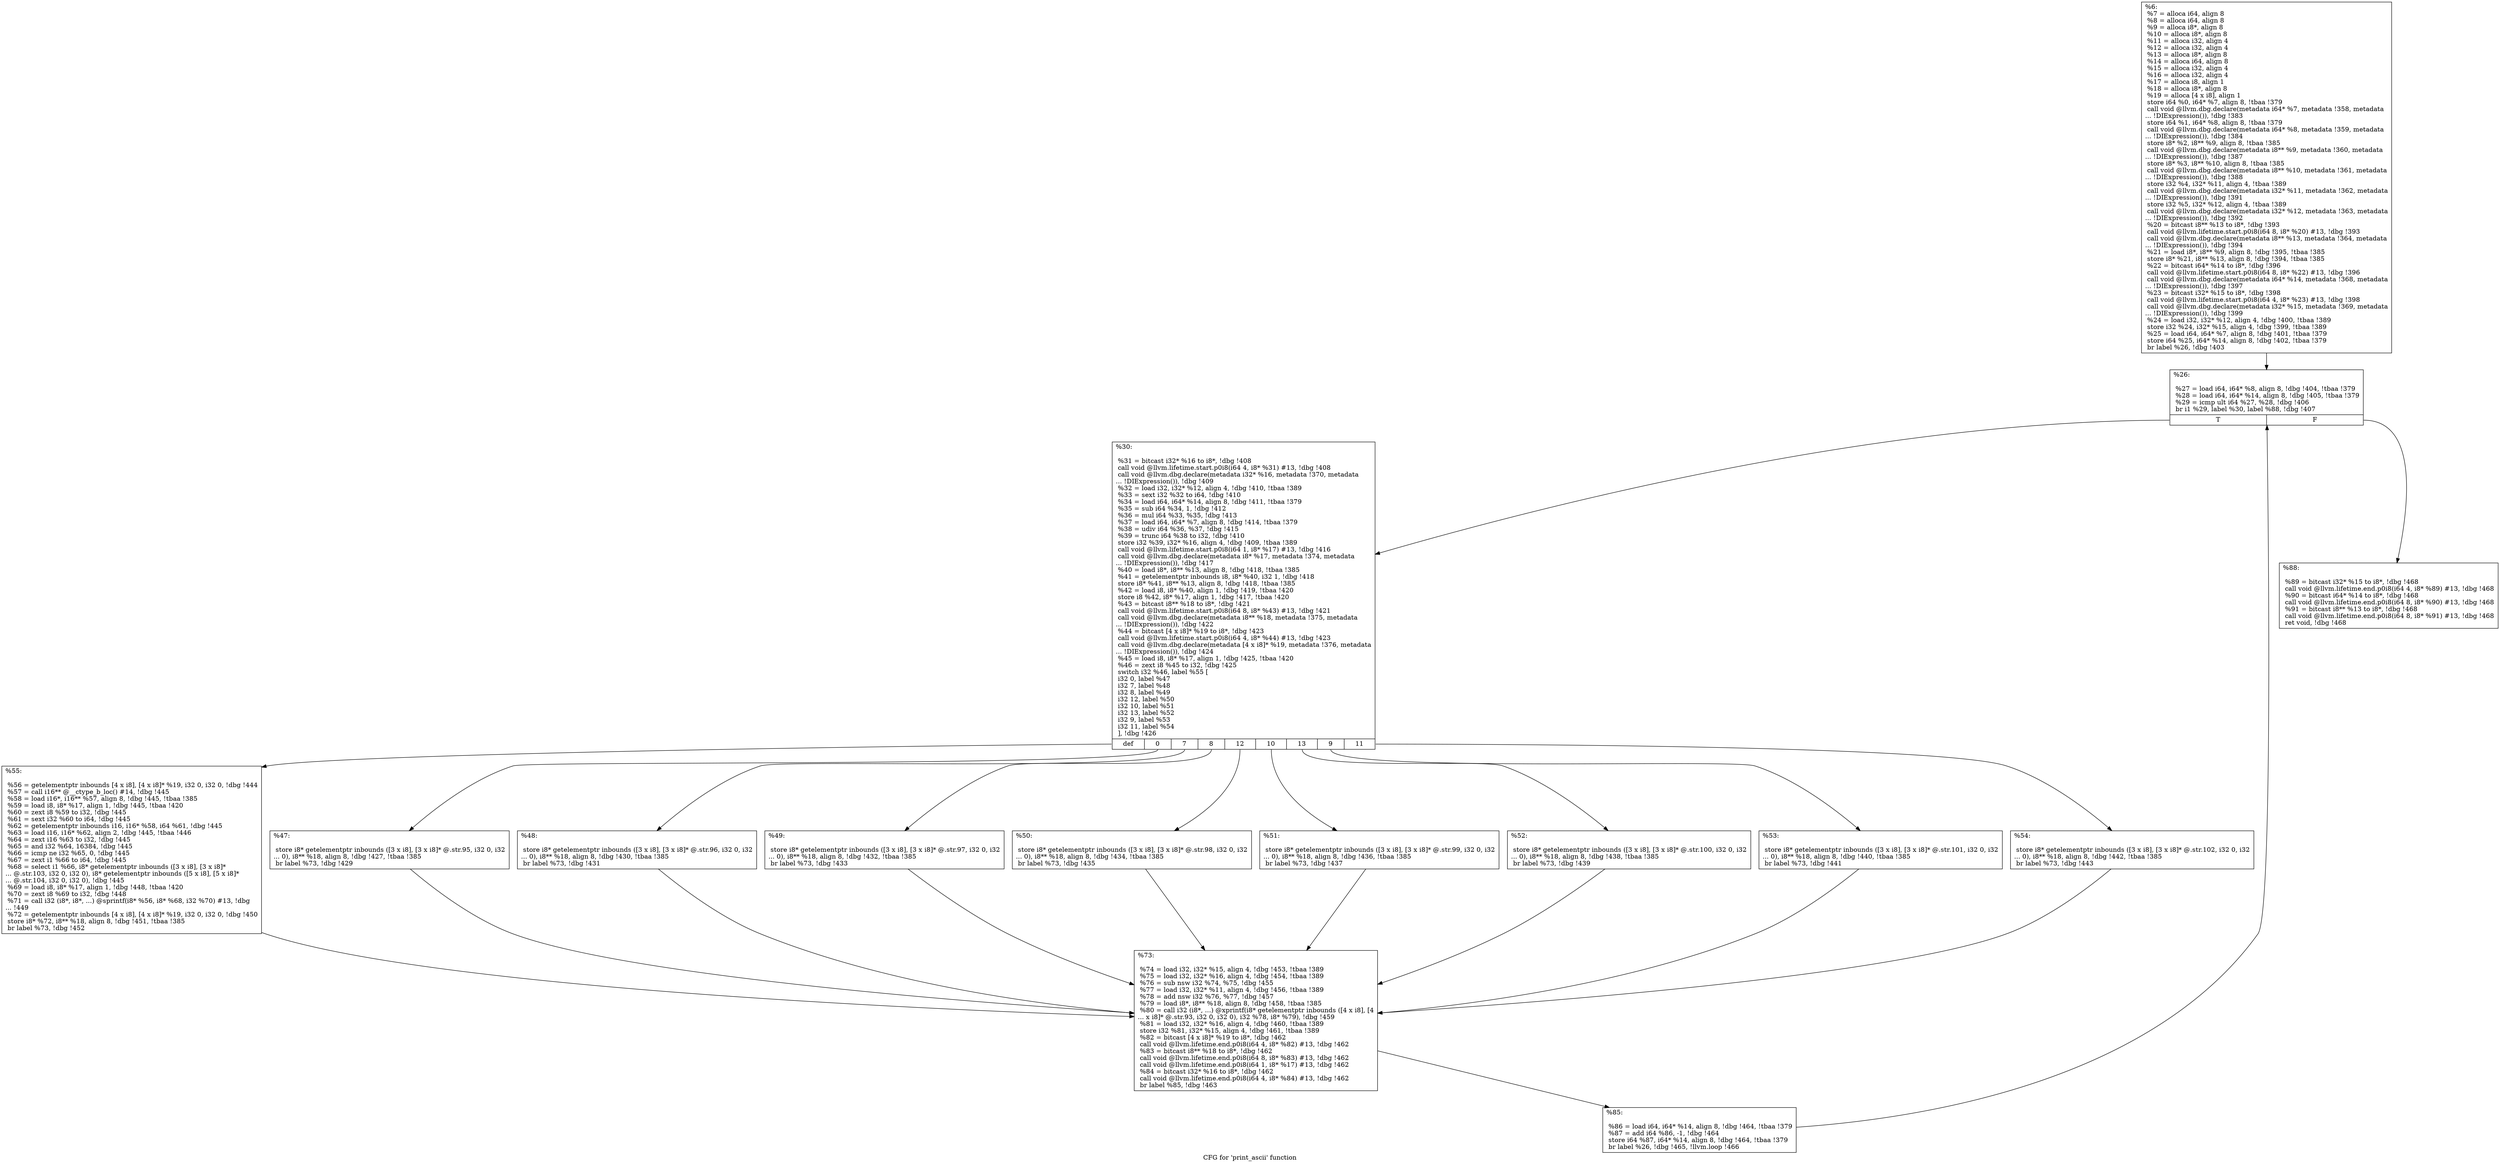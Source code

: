digraph "CFG for 'print_ascii' function" {
	label="CFG for 'print_ascii' function";

	Node0x1c455b0 [shape=record,label="{%6:\l  %7 = alloca i64, align 8\l  %8 = alloca i64, align 8\l  %9 = alloca i8*, align 8\l  %10 = alloca i8*, align 8\l  %11 = alloca i32, align 4\l  %12 = alloca i32, align 4\l  %13 = alloca i8*, align 8\l  %14 = alloca i64, align 8\l  %15 = alloca i32, align 4\l  %16 = alloca i32, align 4\l  %17 = alloca i8, align 1\l  %18 = alloca i8*, align 8\l  %19 = alloca [4 x i8], align 1\l  store i64 %0, i64* %7, align 8, !tbaa !379\l  call void @llvm.dbg.declare(metadata i64* %7, metadata !358, metadata\l... !DIExpression()), !dbg !383\l  store i64 %1, i64* %8, align 8, !tbaa !379\l  call void @llvm.dbg.declare(metadata i64* %8, metadata !359, metadata\l... !DIExpression()), !dbg !384\l  store i8* %2, i8** %9, align 8, !tbaa !385\l  call void @llvm.dbg.declare(metadata i8** %9, metadata !360, metadata\l... !DIExpression()), !dbg !387\l  store i8* %3, i8** %10, align 8, !tbaa !385\l  call void @llvm.dbg.declare(metadata i8** %10, metadata !361, metadata\l... !DIExpression()), !dbg !388\l  store i32 %4, i32* %11, align 4, !tbaa !389\l  call void @llvm.dbg.declare(metadata i32* %11, metadata !362, metadata\l... !DIExpression()), !dbg !391\l  store i32 %5, i32* %12, align 4, !tbaa !389\l  call void @llvm.dbg.declare(metadata i32* %12, metadata !363, metadata\l... !DIExpression()), !dbg !392\l  %20 = bitcast i8** %13 to i8*, !dbg !393\l  call void @llvm.lifetime.start.p0i8(i64 8, i8* %20) #13, !dbg !393\l  call void @llvm.dbg.declare(metadata i8** %13, metadata !364, metadata\l... !DIExpression()), !dbg !394\l  %21 = load i8*, i8** %9, align 8, !dbg !395, !tbaa !385\l  store i8* %21, i8** %13, align 8, !dbg !394, !tbaa !385\l  %22 = bitcast i64* %14 to i8*, !dbg !396\l  call void @llvm.lifetime.start.p0i8(i64 8, i8* %22) #13, !dbg !396\l  call void @llvm.dbg.declare(metadata i64* %14, metadata !368, metadata\l... !DIExpression()), !dbg !397\l  %23 = bitcast i32* %15 to i8*, !dbg !398\l  call void @llvm.lifetime.start.p0i8(i64 4, i8* %23) #13, !dbg !398\l  call void @llvm.dbg.declare(metadata i32* %15, metadata !369, metadata\l... !DIExpression()), !dbg !399\l  %24 = load i32, i32* %12, align 4, !dbg !400, !tbaa !389\l  store i32 %24, i32* %15, align 4, !dbg !399, !tbaa !389\l  %25 = load i64, i64* %7, align 8, !dbg !401, !tbaa !379\l  store i64 %25, i64* %14, align 8, !dbg !402, !tbaa !379\l  br label %26, !dbg !403\l}"];
	Node0x1c455b0 -> Node0x1c4b470;
	Node0x1c4b470 [shape=record,label="{%26:\l\l  %27 = load i64, i64* %8, align 8, !dbg !404, !tbaa !379\l  %28 = load i64, i64* %14, align 8, !dbg !405, !tbaa !379\l  %29 = icmp ult i64 %27, %28, !dbg !406\l  br i1 %29, label %30, label %88, !dbg !407\l|{<s0>T|<s1>F}}"];
	Node0x1c4b470:s0 -> Node0x1c4b4c0;
	Node0x1c4b470:s1 -> Node0x1c4b880;
	Node0x1c4b4c0 [shape=record,label="{%30:\l\l  %31 = bitcast i32* %16 to i8*, !dbg !408\l  call void @llvm.lifetime.start.p0i8(i64 4, i8* %31) #13, !dbg !408\l  call void @llvm.dbg.declare(metadata i32* %16, metadata !370, metadata\l... !DIExpression()), !dbg !409\l  %32 = load i32, i32* %12, align 4, !dbg !410, !tbaa !389\l  %33 = sext i32 %32 to i64, !dbg !410\l  %34 = load i64, i64* %14, align 8, !dbg !411, !tbaa !379\l  %35 = sub i64 %34, 1, !dbg !412\l  %36 = mul i64 %33, %35, !dbg !413\l  %37 = load i64, i64* %7, align 8, !dbg !414, !tbaa !379\l  %38 = udiv i64 %36, %37, !dbg !415\l  %39 = trunc i64 %38 to i32, !dbg !410\l  store i32 %39, i32* %16, align 4, !dbg !409, !tbaa !389\l  call void @llvm.lifetime.start.p0i8(i64 1, i8* %17) #13, !dbg !416\l  call void @llvm.dbg.declare(metadata i8* %17, metadata !374, metadata\l... !DIExpression()), !dbg !417\l  %40 = load i8*, i8** %13, align 8, !dbg !418, !tbaa !385\l  %41 = getelementptr inbounds i8, i8* %40, i32 1, !dbg !418\l  store i8* %41, i8** %13, align 8, !dbg !418, !tbaa !385\l  %42 = load i8, i8* %40, align 1, !dbg !419, !tbaa !420\l  store i8 %42, i8* %17, align 1, !dbg !417, !tbaa !420\l  %43 = bitcast i8** %18 to i8*, !dbg !421\l  call void @llvm.lifetime.start.p0i8(i64 8, i8* %43) #13, !dbg !421\l  call void @llvm.dbg.declare(metadata i8** %18, metadata !375, metadata\l... !DIExpression()), !dbg !422\l  %44 = bitcast [4 x i8]* %19 to i8*, !dbg !423\l  call void @llvm.lifetime.start.p0i8(i64 4, i8* %44) #13, !dbg !423\l  call void @llvm.dbg.declare(metadata [4 x i8]* %19, metadata !376, metadata\l... !DIExpression()), !dbg !424\l  %45 = load i8, i8* %17, align 1, !dbg !425, !tbaa !420\l  %46 = zext i8 %45 to i32, !dbg !425\l  switch i32 %46, label %55 [\l    i32 0, label %47\l    i32 7, label %48\l    i32 8, label %49\l    i32 12, label %50\l    i32 10, label %51\l    i32 13, label %52\l    i32 9, label %53\l    i32 11, label %54\l  ], !dbg !426\l|{<s0>def|<s1>0|<s2>7|<s3>8|<s4>12|<s5>10|<s6>13|<s7>9|<s8>11}}"];
	Node0x1c4b4c0:s0 -> Node0x1c4b790;
	Node0x1c4b4c0:s1 -> Node0x1c4b510;
	Node0x1c4b4c0:s2 -> Node0x1c4b560;
	Node0x1c4b4c0:s3 -> Node0x1c4b5b0;
	Node0x1c4b4c0:s4 -> Node0x1c4b600;
	Node0x1c4b4c0:s5 -> Node0x1c4b650;
	Node0x1c4b4c0:s6 -> Node0x1c4b6a0;
	Node0x1c4b4c0:s7 -> Node0x1c4b6f0;
	Node0x1c4b4c0:s8 -> Node0x1c4b740;
	Node0x1c4b510 [shape=record,label="{%47:\l\l  store i8* getelementptr inbounds ([3 x i8], [3 x i8]* @.str.95, i32 0, i32\l... 0), i8** %18, align 8, !dbg !427, !tbaa !385\l  br label %73, !dbg !429\l}"];
	Node0x1c4b510 -> Node0x1c4b7e0;
	Node0x1c4b560 [shape=record,label="{%48:\l\l  store i8* getelementptr inbounds ([3 x i8], [3 x i8]* @.str.96, i32 0, i32\l... 0), i8** %18, align 8, !dbg !430, !tbaa !385\l  br label %73, !dbg !431\l}"];
	Node0x1c4b560 -> Node0x1c4b7e0;
	Node0x1c4b5b0 [shape=record,label="{%49:\l\l  store i8* getelementptr inbounds ([3 x i8], [3 x i8]* @.str.97, i32 0, i32\l... 0), i8** %18, align 8, !dbg !432, !tbaa !385\l  br label %73, !dbg !433\l}"];
	Node0x1c4b5b0 -> Node0x1c4b7e0;
	Node0x1c4b600 [shape=record,label="{%50:\l\l  store i8* getelementptr inbounds ([3 x i8], [3 x i8]* @.str.98, i32 0, i32\l... 0), i8** %18, align 8, !dbg !434, !tbaa !385\l  br label %73, !dbg !435\l}"];
	Node0x1c4b600 -> Node0x1c4b7e0;
	Node0x1c4b650 [shape=record,label="{%51:\l\l  store i8* getelementptr inbounds ([3 x i8], [3 x i8]* @.str.99, i32 0, i32\l... 0), i8** %18, align 8, !dbg !436, !tbaa !385\l  br label %73, !dbg !437\l}"];
	Node0x1c4b650 -> Node0x1c4b7e0;
	Node0x1c4b6a0 [shape=record,label="{%52:\l\l  store i8* getelementptr inbounds ([3 x i8], [3 x i8]* @.str.100, i32 0, i32\l... 0), i8** %18, align 8, !dbg !438, !tbaa !385\l  br label %73, !dbg !439\l}"];
	Node0x1c4b6a0 -> Node0x1c4b7e0;
	Node0x1c4b6f0 [shape=record,label="{%53:\l\l  store i8* getelementptr inbounds ([3 x i8], [3 x i8]* @.str.101, i32 0, i32\l... 0), i8** %18, align 8, !dbg !440, !tbaa !385\l  br label %73, !dbg !441\l}"];
	Node0x1c4b6f0 -> Node0x1c4b7e0;
	Node0x1c4b740 [shape=record,label="{%54:\l\l  store i8* getelementptr inbounds ([3 x i8], [3 x i8]* @.str.102, i32 0, i32\l... 0), i8** %18, align 8, !dbg !442, !tbaa !385\l  br label %73, !dbg !443\l}"];
	Node0x1c4b740 -> Node0x1c4b7e0;
	Node0x1c4b790 [shape=record,label="{%55:\l\l  %56 = getelementptr inbounds [4 x i8], [4 x i8]* %19, i32 0, i32 0, !dbg !444\l  %57 = call i16** @__ctype_b_loc() #14, !dbg !445\l  %58 = load i16*, i16** %57, align 8, !dbg !445, !tbaa !385\l  %59 = load i8, i8* %17, align 1, !dbg !445, !tbaa !420\l  %60 = zext i8 %59 to i32, !dbg !445\l  %61 = sext i32 %60 to i64, !dbg !445\l  %62 = getelementptr inbounds i16, i16* %58, i64 %61, !dbg !445\l  %63 = load i16, i16* %62, align 2, !dbg !445, !tbaa !446\l  %64 = zext i16 %63 to i32, !dbg !445\l  %65 = and i32 %64, 16384, !dbg !445\l  %66 = icmp ne i32 %65, 0, !dbg !445\l  %67 = zext i1 %66 to i64, !dbg !445\l  %68 = select i1 %66, i8* getelementptr inbounds ([3 x i8], [3 x i8]*\l... @.str.103, i32 0, i32 0), i8* getelementptr inbounds ([5 x i8], [5 x i8]*\l... @.str.104, i32 0, i32 0), !dbg !445\l  %69 = load i8, i8* %17, align 1, !dbg !448, !tbaa !420\l  %70 = zext i8 %69 to i32, !dbg !448\l  %71 = call i32 (i8*, i8*, ...) @sprintf(i8* %56, i8* %68, i32 %70) #13, !dbg\l... !449\l  %72 = getelementptr inbounds [4 x i8], [4 x i8]* %19, i32 0, i32 0, !dbg !450\l  store i8* %72, i8** %18, align 8, !dbg !451, !tbaa !385\l  br label %73, !dbg !452\l}"];
	Node0x1c4b790 -> Node0x1c4b7e0;
	Node0x1c4b7e0 [shape=record,label="{%73:\l\l  %74 = load i32, i32* %15, align 4, !dbg !453, !tbaa !389\l  %75 = load i32, i32* %16, align 4, !dbg !454, !tbaa !389\l  %76 = sub nsw i32 %74, %75, !dbg !455\l  %77 = load i32, i32* %11, align 4, !dbg !456, !tbaa !389\l  %78 = add nsw i32 %76, %77, !dbg !457\l  %79 = load i8*, i8** %18, align 8, !dbg !458, !tbaa !385\l  %80 = call i32 (i8*, ...) @xprintf(i8* getelementptr inbounds ([4 x i8], [4\l... x i8]* @.str.93, i32 0, i32 0), i32 %78, i8* %79), !dbg !459\l  %81 = load i32, i32* %16, align 4, !dbg !460, !tbaa !389\l  store i32 %81, i32* %15, align 4, !dbg !461, !tbaa !389\l  %82 = bitcast [4 x i8]* %19 to i8*, !dbg !462\l  call void @llvm.lifetime.end.p0i8(i64 4, i8* %82) #13, !dbg !462\l  %83 = bitcast i8** %18 to i8*, !dbg !462\l  call void @llvm.lifetime.end.p0i8(i64 8, i8* %83) #13, !dbg !462\l  call void @llvm.lifetime.end.p0i8(i64 1, i8* %17) #13, !dbg !462\l  %84 = bitcast i32* %16 to i8*, !dbg !462\l  call void @llvm.lifetime.end.p0i8(i64 4, i8* %84) #13, !dbg !462\l  br label %85, !dbg !463\l}"];
	Node0x1c4b7e0 -> Node0x1c4b830;
	Node0x1c4b830 [shape=record,label="{%85:\l\l  %86 = load i64, i64* %14, align 8, !dbg !464, !tbaa !379\l  %87 = add i64 %86, -1, !dbg !464\l  store i64 %87, i64* %14, align 8, !dbg !464, !tbaa !379\l  br label %26, !dbg !465, !llvm.loop !466\l}"];
	Node0x1c4b830 -> Node0x1c4b470;
	Node0x1c4b880 [shape=record,label="{%88:\l\l  %89 = bitcast i32* %15 to i8*, !dbg !468\l  call void @llvm.lifetime.end.p0i8(i64 4, i8* %89) #13, !dbg !468\l  %90 = bitcast i64* %14 to i8*, !dbg !468\l  call void @llvm.lifetime.end.p0i8(i64 8, i8* %90) #13, !dbg !468\l  %91 = bitcast i8** %13 to i8*, !dbg !468\l  call void @llvm.lifetime.end.p0i8(i64 8, i8* %91) #13, !dbg !468\l  ret void, !dbg !468\l}"];
}
